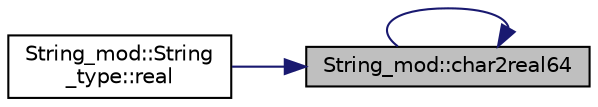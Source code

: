 digraph "String_mod::char2real64"
{
 // LATEX_PDF_SIZE
  edge [fontname="Helvetica",fontsize="10",labelfontname="Helvetica",labelfontsize="10"];
  node [fontname="Helvetica",fontsize="10",shape=record];
  rankdir="RL";
  Node1 [label="String_mod::char2real64",height=0.2,width=0.4,color="black", fillcolor="grey75", style="filled", fontcolor="black",tooltip="Convert an input assumed-size character vector to 64-bit real value."];
  Node1 -> Node1 [dir="back",color="midnightblue",fontsize="10",style="solid",fontname="Helvetica"];
  Node1 -> Node2 [dir="back",color="midnightblue",fontsize="10",style="solid",fontname="Helvetica"];
  Node2 [label="String_mod::String\l_type::real",height=0.2,width=0.4,color="black", fillcolor="white", style="filled",URL="$structString__mod_1_1String__type.html#ae01cc88ae141e54a2f6703040a10f364",tooltip=" "];
}

